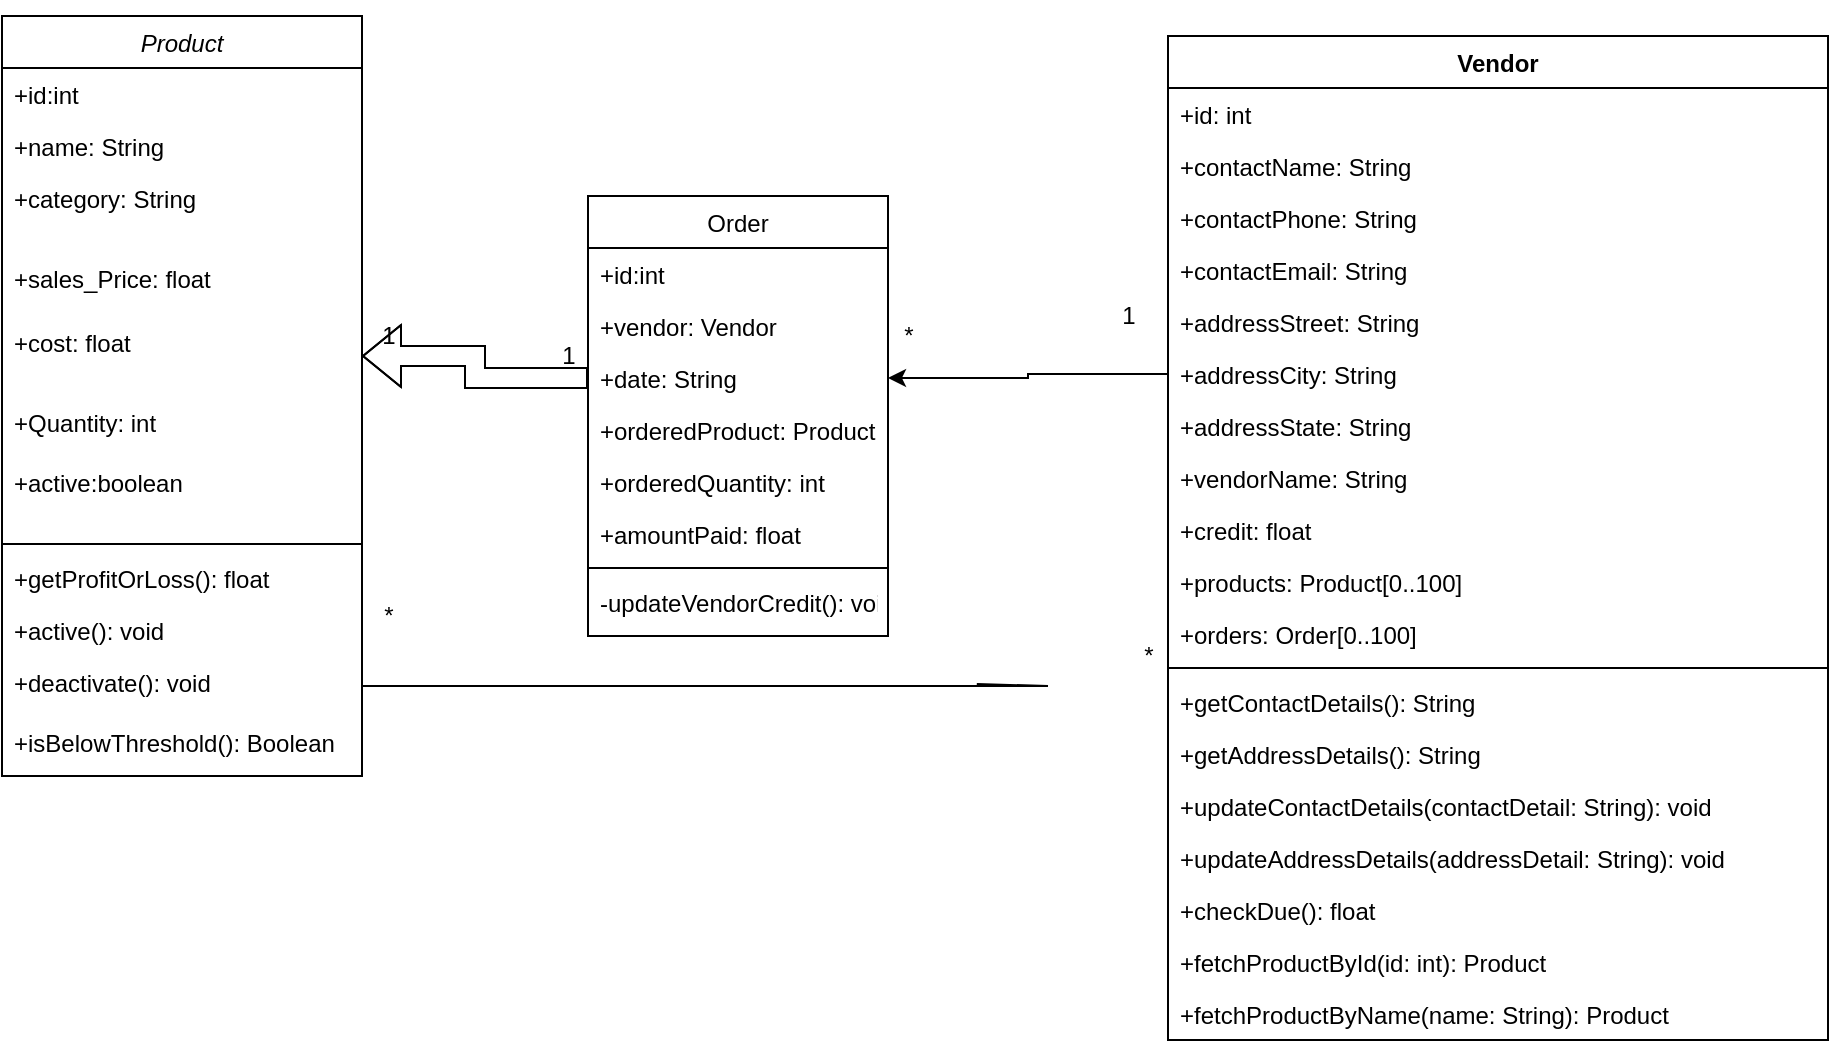 <mxfile version="15.7.4" type="github"><diagram id="C5RBs43oDa-KdzZeNtuy" name="Page-1"><mxGraphModel dx="540" dy="366" grid="1" gridSize="10" guides="1" tooltips="1" connect="1" arrows="1" fold="1" page="1" pageScale="1" pageWidth="827" pageHeight="1169" math="0" shadow="0"><root><mxCell id="WIyWlLk6GJQsqaUBKTNV-0"/><mxCell id="WIyWlLk6GJQsqaUBKTNV-1" parent="WIyWlLk6GJQsqaUBKTNV-0"/><mxCell id="D-XeWkK687xqdvQyu3GJ-6" style="edgeStyle=orthogonalEdgeStyle;rounded=0;orthogonalLoop=1;jettySize=auto;html=1;exitX=0.75;exitY=0;exitDx=0;exitDy=0;" parent="WIyWlLk6GJQsqaUBKTNV-1" source="zkfFHV4jXpPFQw0GAbJ--0" edge="1"><mxGeometry relative="1" as="geometry"><mxPoint x="332" y="40" as="targetPoint"/></mxGeometry></mxCell><mxCell id="zkfFHV4jXpPFQw0GAbJ--0" value="Product" style="swimlane;fontStyle=2;align=center;verticalAlign=top;childLayout=stackLayout;horizontal=1;startSize=26;horizontalStack=0;resizeParent=1;resizeLast=0;collapsible=1;marginBottom=0;rounded=0;shadow=0;strokeWidth=1;" parent="WIyWlLk6GJQsqaUBKTNV-1" vertex="1"><mxGeometry x="197" y="20" width="180" height="380" as="geometry"><mxRectangle x="220" y="120" width="160" height="26" as="alternateBounds"/></mxGeometry></mxCell><mxCell id="zkfFHV4jXpPFQw0GAbJ--1" value="+id:int" style="text;align=left;verticalAlign=top;spacingLeft=4;spacingRight=4;overflow=hidden;rotatable=0;points=[[0,0.5],[1,0.5]];portConstraint=eastwest;" parent="zkfFHV4jXpPFQw0GAbJ--0" vertex="1"><mxGeometry y="26" width="180" height="26" as="geometry"/></mxCell><mxCell id="zkfFHV4jXpPFQw0GAbJ--2" value="+name: String" style="text;align=left;verticalAlign=top;spacingLeft=4;spacingRight=4;overflow=hidden;rotatable=0;points=[[0,0.5],[1,0.5]];portConstraint=eastwest;rounded=0;shadow=0;html=0;" parent="zkfFHV4jXpPFQw0GAbJ--0" vertex="1"><mxGeometry y="52" width="180" height="26" as="geometry"/></mxCell><mxCell id="zkfFHV4jXpPFQw0GAbJ--3" value="+category: String&#10;" style="text;align=left;verticalAlign=top;spacingLeft=4;spacingRight=4;overflow=hidden;rotatable=0;points=[[0,0.5],[1,0.5]];portConstraint=eastwest;rounded=0;shadow=0;html=0;" parent="zkfFHV4jXpPFQw0GAbJ--0" vertex="1"><mxGeometry y="78" width="180" height="40" as="geometry"/></mxCell><mxCell id="D-XeWkK687xqdvQyu3GJ-2" value="+sales_Price: float" style="text;align=left;verticalAlign=top;spacingLeft=4;spacingRight=4;overflow=hidden;rotatable=0;points=[[0,0.5],[1,0.5]];portConstraint=eastwest;rounded=0;shadow=0;html=0;" parent="zkfFHV4jXpPFQw0GAbJ--0" vertex="1"><mxGeometry y="118" width="180" height="32" as="geometry"/></mxCell><mxCell id="D-XeWkK687xqdvQyu3GJ-3" value="+cost: float" style="text;align=left;verticalAlign=top;spacingLeft=4;spacingRight=4;overflow=hidden;rotatable=0;points=[[0,0.5],[1,0.5]];portConstraint=eastwest;rounded=0;shadow=0;html=0;" parent="zkfFHV4jXpPFQw0GAbJ--0" vertex="1"><mxGeometry y="150" width="180" height="40" as="geometry"/></mxCell><mxCell id="D-XeWkK687xqdvQyu3GJ-4" value="+Quantity: int" style="text;align=left;verticalAlign=top;spacingLeft=4;spacingRight=4;overflow=hidden;rotatable=0;points=[[0,0.5],[1,0.5]];portConstraint=eastwest;rounded=0;shadow=0;html=0;" parent="zkfFHV4jXpPFQw0GAbJ--0" vertex="1"><mxGeometry y="190" width="180" height="30" as="geometry"/></mxCell><mxCell id="D-XeWkK687xqdvQyu3GJ-5" value="+active:boolean" style="text;align=left;verticalAlign=top;spacingLeft=4;spacingRight=4;overflow=hidden;rotatable=0;points=[[0,0.5],[1,0.5]];portConstraint=eastwest;rounded=0;shadow=0;html=0;" parent="zkfFHV4jXpPFQw0GAbJ--0" vertex="1"><mxGeometry y="220" width="180" height="40" as="geometry"/></mxCell><mxCell id="zkfFHV4jXpPFQw0GAbJ--4" value="" style="line;html=1;strokeWidth=1;align=left;verticalAlign=middle;spacingTop=-1;spacingLeft=3;spacingRight=3;rotatable=0;labelPosition=right;points=[];portConstraint=eastwest;" parent="zkfFHV4jXpPFQw0GAbJ--0" vertex="1"><mxGeometry y="260" width="180" height="8" as="geometry"/></mxCell><mxCell id="zkfFHV4jXpPFQw0GAbJ--5" value="+getProfitOrLoss(): float" style="text;align=left;verticalAlign=top;spacingLeft=4;spacingRight=4;overflow=hidden;rotatable=0;points=[[0,0.5],[1,0.5]];portConstraint=eastwest;" parent="zkfFHV4jXpPFQw0GAbJ--0" vertex="1"><mxGeometry y="268" width="180" height="26" as="geometry"/></mxCell><mxCell id="D-XeWkK687xqdvQyu3GJ-7" value="+active(): void" style="text;align=left;verticalAlign=top;spacingLeft=4;spacingRight=4;overflow=hidden;rotatable=0;points=[[0,0.5],[1,0.5]];portConstraint=eastwest;" parent="zkfFHV4jXpPFQw0GAbJ--0" vertex="1"><mxGeometry y="294" width="180" height="26" as="geometry"/></mxCell><mxCell id="D-XeWkK687xqdvQyu3GJ-8" value="+deactivate(): void" style="text;align=left;verticalAlign=top;spacingLeft=4;spacingRight=4;overflow=hidden;rotatable=0;points=[[0,0.5],[1,0.5]];portConstraint=eastwest;" parent="zkfFHV4jXpPFQw0GAbJ--0" vertex="1"><mxGeometry y="320" width="180" height="30" as="geometry"/></mxCell><mxCell id="D-XeWkK687xqdvQyu3GJ-11" value="+isBelowThreshold(): Boolean" style="text;align=left;verticalAlign=top;spacingLeft=4;spacingRight=4;overflow=hidden;rotatable=0;points=[[0,0.5],[1,0.5]];portConstraint=eastwest;" parent="zkfFHV4jXpPFQw0GAbJ--0" vertex="1"><mxGeometry y="350" width="180" height="30" as="geometry"/></mxCell><mxCell id="zkfFHV4jXpPFQw0GAbJ--17" value="Order" style="swimlane;fontStyle=0;align=center;verticalAlign=top;childLayout=stackLayout;horizontal=1;startSize=26;horizontalStack=0;resizeParent=1;resizeLast=0;collapsible=1;marginBottom=0;rounded=0;shadow=0;strokeWidth=1;" parent="WIyWlLk6GJQsqaUBKTNV-1" vertex="1"><mxGeometry x="490" y="110" width="150" height="220" as="geometry"><mxRectangle x="550" y="140" width="160" height="26" as="alternateBounds"/></mxGeometry></mxCell><mxCell id="zkfFHV4jXpPFQw0GAbJ--18" value="+id:int" style="text;align=left;verticalAlign=top;spacingLeft=4;spacingRight=4;overflow=hidden;rotatable=0;points=[[0,0.5],[1,0.5]];portConstraint=eastwest;" parent="zkfFHV4jXpPFQw0GAbJ--17" vertex="1"><mxGeometry y="26" width="150" height="26" as="geometry"/></mxCell><mxCell id="zkfFHV4jXpPFQw0GAbJ--19" value="+vendor: Vendor" style="text;align=left;verticalAlign=top;spacingLeft=4;spacingRight=4;overflow=hidden;rotatable=0;points=[[0,0.5],[1,0.5]];portConstraint=eastwest;rounded=0;shadow=0;html=0;" parent="zkfFHV4jXpPFQw0GAbJ--17" vertex="1"><mxGeometry y="52" width="150" height="26" as="geometry"/></mxCell><mxCell id="zkfFHV4jXpPFQw0GAbJ--20" value="+date: String" style="text;align=left;verticalAlign=top;spacingLeft=4;spacingRight=4;overflow=hidden;rotatable=0;points=[[0,0.5],[1,0.5]];portConstraint=eastwest;rounded=0;shadow=0;html=0;" parent="zkfFHV4jXpPFQw0GAbJ--17" vertex="1"><mxGeometry y="78" width="150" height="26" as="geometry"/></mxCell><mxCell id="zkfFHV4jXpPFQw0GAbJ--21" value="+orderedProduct: Product" style="text;align=left;verticalAlign=top;spacingLeft=4;spacingRight=4;overflow=hidden;rotatable=0;points=[[0,0.5],[1,0.5]];portConstraint=eastwest;rounded=0;shadow=0;html=0;" parent="zkfFHV4jXpPFQw0GAbJ--17" vertex="1"><mxGeometry y="104" width="150" height="26" as="geometry"/></mxCell><mxCell id="zkfFHV4jXpPFQw0GAbJ--22" value="+orderedQuantity: int" style="text;align=left;verticalAlign=top;spacingLeft=4;spacingRight=4;overflow=hidden;rotatable=0;points=[[0,0.5],[1,0.5]];portConstraint=eastwest;rounded=0;shadow=0;html=0;" parent="zkfFHV4jXpPFQw0GAbJ--17" vertex="1"><mxGeometry y="130" width="150" height="26" as="geometry"/></mxCell><mxCell id="D-XeWkK687xqdvQyu3GJ-14" value="+amountPaid: float" style="text;align=left;verticalAlign=top;spacingLeft=4;spacingRight=4;overflow=hidden;rotatable=0;points=[[0,0.5],[1,0.5]];portConstraint=eastwest;rounded=0;shadow=0;html=0;" parent="zkfFHV4jXpPFQw0GAbJ--17" vertex="1"><mxGeometry y="156" width="150" height="26" as="geometry"/></mxCell><mxCell id="zkfFHV4jXpPFQw0GAbJ--23" value="" style="line;html=1;strokeWidth=1;align=left;verticalAlign=middle;spacingTop=-1;spacingLeft=3;spacingRight=3;rotatable=0;labelPosition=right;points=[];portConstraint=eastwest;" parent="zkfFHV4jXpPFQw0GAbJ--17" vertex="1"><mxGeometry y="182" width="150" height="8" as="geometry"/></mxCell><mxCell id="zkfFHV4jXpPFQw0GAbJ--24" value="-updateVendorCredit(): void" style="text;align=left;verticalAlign=top;spacingLeft=4;spacingRight=4;overflow=hidden;rotatable=0;points=[[0,0.5],[1,0.5]];portConstraint=eastwest;" parent="zkfFHV4jXpPFQw0GAbJ--17" vertex="1"><mxGeometry y="190" width="150" height="26" as="geometry"/></mxCell><mxCell id="D-XeWkK687xqdvQyu3GJ-17" value="Vendor" style="swimlane;fontStyle=1;align=center;verticalAlign=top;childLayout=stackLayout;horizontal=1;startSize=26;horizontalStack=0;resizeParent=1;resizeParentMax=0;resizeLast=0;collapsible=1;marginBottom=0;" parent="WIyWlLk6GJQsqaUBKTNV-1" vertex="1"><mxGeometry x="780" y="30" width="330" height="502" as="geometry"/></mxCell><mxCell id="D-XeWkK687xqdvQyu3GJ-18" value="+id: int" style="text;strokeColor=none;fillColor=none;align=left;verticalAlign=top;spacingLeft=4;spacingRight=4;overflow=hidden;rotatable=0;points=[[0,0.5],[1,0.5]];portConstraint=eastwest;" parent="D-XeWkK687xqdvQyu3GJ-17" vertex="1"><mxGeometry y="26" width="330" height="26" as="geometry"/></mxCell><mxCell id="D-XeWkK687xqdvQyu3GJ-21" value="+contactName: String" style="text;strokeColor=none;fillColor=none;align=left;verticalAlign=top;spacingLeft=4;spacingRight=4;overflow=hidden;rotatable=0;points=[[0,0.5],[1,0.5]];portConstraint=eastwest;" parent="D-XeWkK687xqdvQyu3GJ-17" vertex="1"><mxGeometry y="52" width="330" height="26" as="geometry"/></mxCell><mxCell id="D-XeWkK687xqdvQyu3GJ-22" value="+contactPhone: String" style="text;strokeColor=none;fillColor=none;align=left;verticalAlign=top;spacingLeft=4;spacingRight=4;overflow=hidden;rotatable=0;points=[[0,0.5],[1,0.5]];portConstraint=eastwest;" parent="D-XeWkK687xqdvQyu3GJ-17" vertex="1"><mxGeometry y="78" width="330" height="26" as="geometry"/></mxCell><mxCell id="D-XeWkK687xqdvQyu3GJ-23" value="+contactEmail: String" style="text;strokeColor=none;fillColor=none;align=left;verticalAlign=top;spacingLeft=4;spacingRight=4;overflow=hidden;rotatable=0;points=[[0,0.5],[1,0.5]];portConstraint=eastwest;" parent="D-XeWkK687xqdvQyu3GJ-17" vertex="1"><mxGeometry y="104" width="330" height="26" as="geometry"/></mxCell><mxCell id="D-XeWkK687xqdvQyu3GJ-24" value="+addressStreet: String" style="text;strokeColor=none;fillColor=none;align=left;verticalAlign=top;spacingLeft=4;spacingRight=4;overflow=hidden;rotatable=0;points=[[0,0.5],[1,0.5]];portConstraint=eastwest;" parent="D-XeWkK687xqdvQyu3GJ-17" vertex="1"><mxGeometry y="130" width="330" height="26" as="geometry"/></mxCell><mxCell id="D-XeWkK687xqdvQyu3GJ-25" value="+addressCity: String" style="text;strokeColor=none;fillColor=none;align=left;verticalAlign=top;spacingLeft=4;spacingRight=4;overflow=hidden;rotatable=0;points=[[0,0.5],[1,0.5]];portConstraint=eastwest;" parent="D-XeWkK687xqdvQyu3GJ-17" vertex="1"><mxGeometry y="156" width="330" height="26" as="geometry"/></mxCell><mxCell id="D-XeWkK687xqdvQyu3GJ-26" value="+addressState: String" style="text;strokeColor=none;fillColor=none;align=left;verticalAlign=top;spacingLeft=4;spacingRight=4;overflow=hidden;rotatable=0;points=[[0,0.5],[1,0.5]];portConstraint=eastwest;" parent="D-XeWkK687xqdvQyu3GJ-17" vertex="1"><mxGeometry y="182" width="330" height="26" as="geometry"/></mxCell><mxCell id="D-XeWkK687xqdvQyu3GJ-27" value="+vendorName: String" style="text;strokeColor=none;fillColor=none;align=left;verticalAlign=top;spacingLeft=4;spacingRight=4;overflow=hidden;rotatable=0;points=[[0,0.5],[1,0.5]];portConstraint=eastwest;" parent="D-XeWkK687xqdvQyu3GJ-17" vertex="1"><mxGeometry y="208" width="330" height="26" as="geometry"/></mxCell><mxCell id="D-XeWkK687xqdvQyu3GJ-28" value="+credit: float" style="text;strokeColor=none;fillColor=none;align=left;verticalAlign=top;spacingLeft=4;spacingRight=4;overflow=hidden;rotatable=0;points=[[0,0.5],[1,0.5]];portConstraint=eastwest;" parent="D-XeWkK687xqdvQyu3GJ-17" vertex="1"><mxGeometry y="234" width="330" height="26" as="geometry"/></mxCell><mxCell id="D-XeWkK687xqdvQyu3GJ-29" value="+products: Product[0..100]" style="text;strokeColor=none;fillColor=none;align=left;verticalAlign=top;spacingLeft=4;spacingRight=4;overflow=hidden;rotatable=0;points=[[0,0.5],[1,0.5]];portConstraint=eastwest;" parent="D-XeWkK687xqdvQyu3GJ-17" vertex="1"><mxGeometry y="260" width="330" height="26" as="geometry"/></mxCell><mxCell id="D-XeWkK687xqdvQyu3GJ-30" value="+orders: Order[0..100]" style="text;strokeColor=none;fillColor=none;align=left;verticalAlign=top;spacingLeft=4;spacingRight=4;overflow=hidden;rotatable=0;points=[[0,0.5],[1,0.5]];portConstraint=eastwest;" parent="D-XeWkK687xqdvQyu3GJ-17" vertex="1"><mxGeometry y="286" width="330" height="26" as="geometry"/></mxCell><mxCell id="D-XeWkK687xqdvQyu3GJ-19" value="" style="line;strokeWidth=1;fillColor=none;align=left;verticalAlign=middle;spacingTop=-1;spacingLeft=3;spacingRight=3;rotatable=0;labelPosition=right;points=[];portConstraint=eastwest;" parent="D-XeWkK687xqdvQyu3GJ-17" vertex="1"><mxGeometry y="312" width="330" height="8" as="geometry"/></mxCell><mxCell id="D-XeWkK687xqdvQyu3GJ-20" value="+getContactDetails(): String" style="text;strokeColor=none;fillColor=none;align=left;verticalAlign=top;spacingLeft=4;spacingRight=4;overflow=hidden;rotatable=0;points=[[0,0.5],[1,0.5]];portConstraint=eastwest;" parent="D-XeWkK687xqdvQyu3GJ-17" vertex="1"><mxGeometry y="320" width="330" height="26" as="geometry"/></mxCell><mxCell id="D-XeWkK687xqdvQyu3GJ-31" value="+getAddressDetails(): String" style="text;strokeColor=none;fillColor=none;align=left;verticalAlign=top;spacingLeft=4;spacingRight=4;overflow=hidden;rotatable=0;points=[[0,0.5],[1,0.5]];portConstraint=eastwest;" parent="D-XeWkK687xqdvQyu3GJ-17" vertex="1"><mxGeometry y="346" width="330" height="26" as="geometry"/></mxCell><mxCell id="D-XeWkK687xqdvQyu3GJ-32" value="+updateContactDetails(contactDetail: String): void" style="text;strokeColor=none;fillColor=none;align=left;verticalAlign=top;spacingLeft=4;spacingRight=4;overflow=hidden;rotatable=0;points=[[0,0.5],[1,0.5]];portConstraint=eastwest;" parent="D-XeWkK687xqdvQyu3GJ-17" vertex="1"><mxGeometry y="372" width="330" height="26" as="geometry"/></mxCell><mxCell id="D-XeWkK687xqdvQyu3GJ-33" value="+updateAddressDetails(addressDetail: String): void" style="text;strokeColor=none;fillColor=none;align=left;verticalAlign=top;spacingLeft=4;spacingRight=4;overflow=hidden;rotatable=0;points=[[0,0.5],[1,0.5]];portConstraint=eastwest;" parent="D-XeWkK687xqdvQyu3GJ-17" vertex="1"><mxGeometry y="398" width="330" height="26" as="geometry"/></mxCell><mxCell id="D-XeWkK687xqdvQyu3GJ-34" value="+checkDue(): float" style="text;strokeColor=none;fillColor=none;align=left;verticalAlign=top;spacingLeft=4;spacingRight=4;overflow=hidden;rotatable=0;points=[[0,0.5],[1,0.5]];portConstraint=eastwest;" parent="D-XeWkK687xqdvQyu3GJ-17" vertex="1"><mxGeometry y="424" width="330" height="26" as="geometry"/></mxCell><mxCell id="D-XeWkK687xqdvQyu3GJ-35" value="+fetchProductById(id: int): Product" style="text;strokeColor=none;fillColor=none;align=left;verticalAlign=top;spacingLeft=4;spacingRight=4;overflow=hidden;rotatable=0;points=[[0,0.5],[1,0.5]];portConstraint=eastwest;" parent="D-XeWkK687xqdvQyu3GJ-17" vertex="1"><mxGeometry y="450" width="330" height="26" as="geometry"/></mxCell><mxCell id="D-XeWkK687xqdvQyu3GJ-36" value="+fetchProductByName(name: String): Product" style="text;strokeColor=none;fillColor=none;align=left;verticalAlign=top;spacingLeft=4;spacingRight=4;overflow=hidden;rotatable=0;points=[[0,0.5],[1,0.5]];portConstraint=eastwest;" parent="D-XeWkK687xqdvQyu3GJ-17" vertex="1"><mxGeometry y="476" width="330" height="26" as="geometry"/></mxCell><mxCell id="D-XeWkK687xqdvQyu3GJ-38" style="edgeStyle=orthogonalEdgeStyle;rounded=0;orthogonalLoop=1;jettySize=auto;html=1;exitX=0;exitY=0.5;exitDx=0;exitDy=0;entryX=1;entryY=0.5;entryDx=0;entryDy=0;" parent="WIyWlLk6GJQsqaUBKTNV-1" source="D-XeWkK687xqdvQyu3GJ-25" target="zkfFHV4jXpPFQw0GAbJ--20" edge="1"><mxGeometry relative="1" as="geometry"/></mxCell><mxCell id="D-XeWkK687xqdvQyu3GJ-39" style="edgeStyle=orthogonalEdgeStyle;shape=flexArrow;rounded=0;orthogonalLoop=1;jettySize=auto;html=1;exitX=0;exitY=0.5;exitDx=0;exitDy=0;entryX=1;entryY=0.5;entryDx=0;entryDy=0;" parent="WIyWlLk6GJQsqaUBKTNV-1" source="zkfFHV4jXpPFQw0GAbJ--20" target="D-XeWkK687xqdvQyu3GJ-3" edge="1"><mxGeometry relative="1" as="geometry"/></mxCell><mxCell id="D-XeWkK687xqdvQyu3GJ-41" value="1" style="text;html=1;align=center;verticalAlign=middle;resizable=0;points=[];autosize=1;strokeColor=none;fillColor=none;" parent="WIyWlLk6GJQsqaUBKTNV-1" vertex="1"><mxGeometry x="470" y="180" width="20" height="20" as="geometry"/></mxCell><mxCell id="D-XeWkK687xqdvQyu3GJ-42" value="1" style="text;html=1;align=center;verticalAlign=middle;resizable=0;points=[];autosize=1;strokeColor=none;fillColor=none;" parent="WIyWlLk6GJQsqaUBKTNV-1" vertex="1"><mxGeometry x="380" y="170" width="20" height="20" as="geometry"/></mxCell><mxCell id="D-XeWkK687xqdvQyu3GJ-43" value="*" style="text;html=1;align=center;verticalAlign=middle;resizable=0;points=[];autosize=1;strokeColor=none;fillColor=none;" parent="WIyWlLk6GJQsqaUBKTNV-1" vertex="1"><mxGeometry x="640" y="170" width="20" height="20" as="geometry"/></mxCell><mxCell id="D-XeWkK687xqdvQyu3GJ-44" value="1" style="text;html=1;align=center;verticalAlign=middle;resizable=0;points=[];autosize=1;strokeColor=none;fillColor=none;" parent="WIyWlLk6GJQsqaUBKTNV-1" vertex="1"><mxGeometry x="750" y="160" width="20" height="20" as="geometry"/></mxCell><mxCell id="D-XeWkK687xqdvQyu3GJ-45" value="*" style="text;html=1;align=center;verticalAlign=middle;resizable=0;points=[];autosize=1;strokeColor=none;fillColor=none;" parent="WIyWlLk6GJQsqaUBKTNV-1" vertex="1"><mxGeometry x="760" y="330" width="20" height="20" as="geometry"/></mxCell><mxCell id="D-XeWkK687xqdvQyu3GJ-46" value="*" style="text;html=1;align=center;verticalAlign=middle;resizable=0;points=[];autosize=1;strokeColor=none;fillColor=none;" parent="WIyWlLk6GJQsqaUBKTNV-1" vertex="1"><mxGeometry x="380" y="310" width="20" height="20" as="geometry"/></mxCell><mxCell id="D-XeWkK687xqdvQyu3GJ-47" value="" style="endArrow=diamondThin;endFill=0;endSize=31.38;html=1;rounded=0;shape=flexArrow;width=0;exitX=1;exitY=0.5;exitDx=0;exitDy=0;entryX=0;entryY=0.258;entryDx=0;entryDy=0;entryPerimeter=0;endWidth=137;" parent="WIyWlLk6GJQsqaUBKTNV-1" source="D-XeWkK687xqdvQyu3GJ-8" target="D-XeWkK687xqdvQyu3GJ-20" edge="1"><mxGeometry width="160" relative="1" as="geometry"><mxPoint x="520" y="370" as="sourcePoint"/><mxPoint x="870" y="360" as="targetPoint"/><Array as="points"><mxPoint x="720" y="355"/></Array></mxGeometry></mxCell></root></mxGraphModel></diagram></mxfile>
